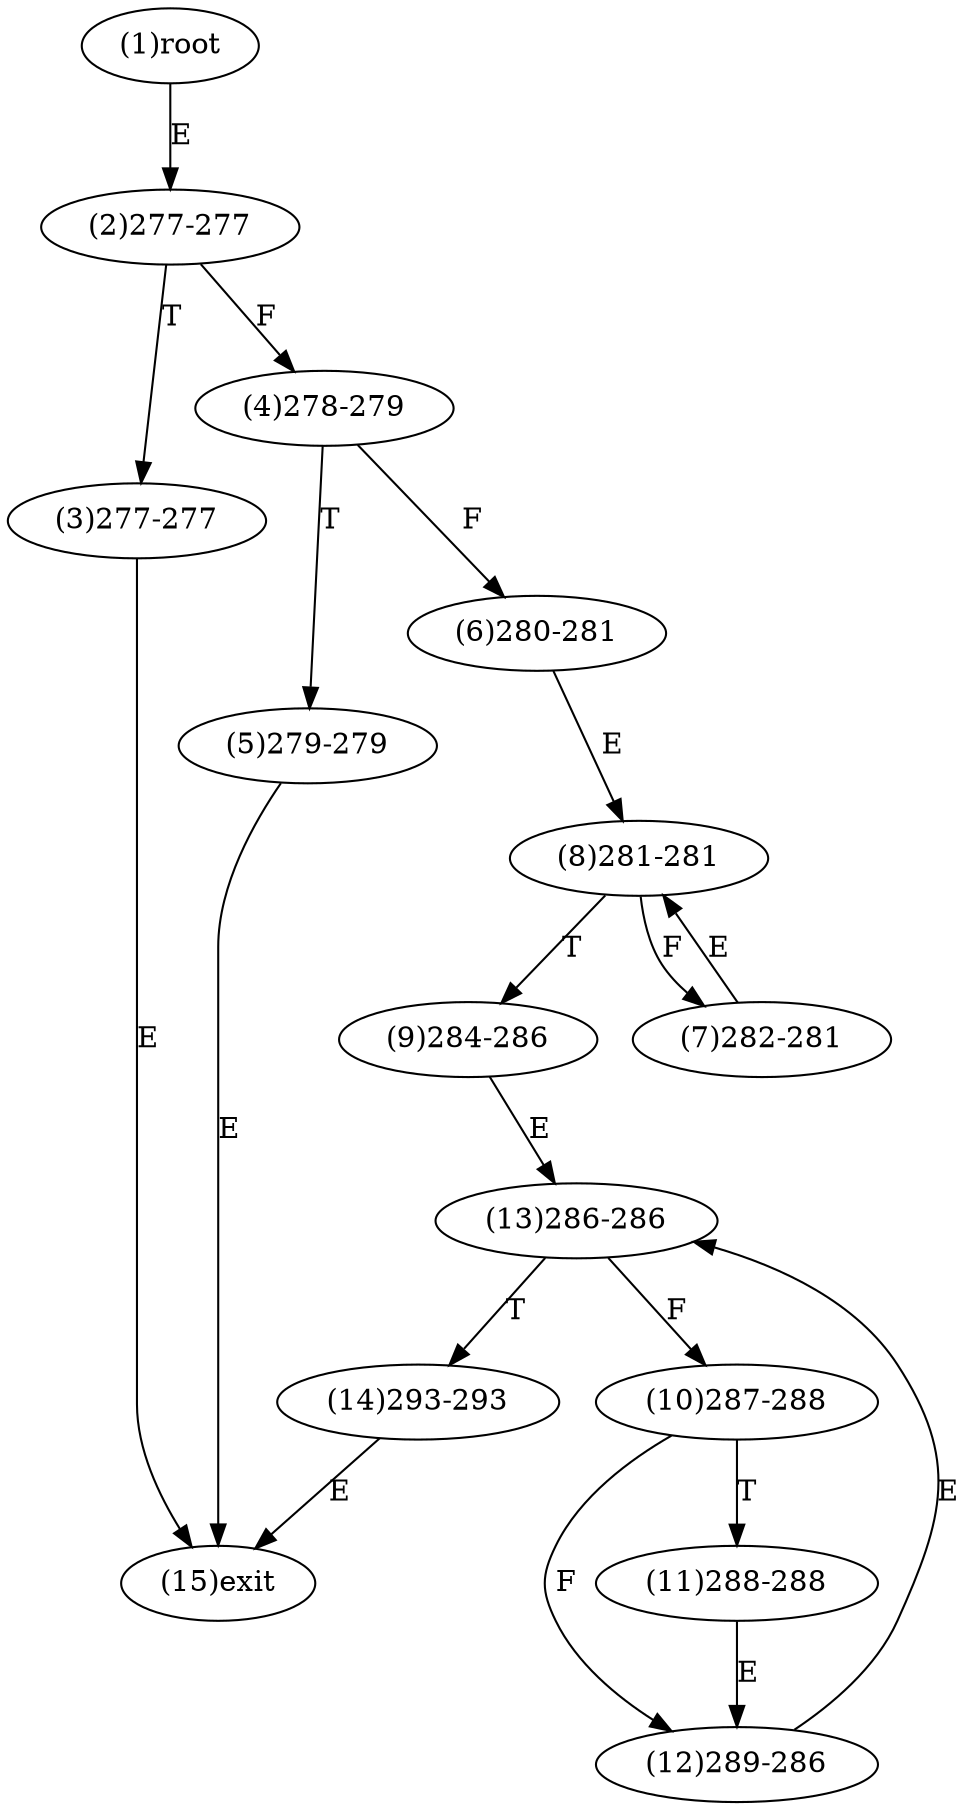 digraph "" { 
1[ label="(1)root"];
2[ label="(2)277-277"];
3[ label="(3)277-277"];
4[ label="(4)278-279"];
5[ label="(5)279-279"];
6[ label="(6)280-281"];
7[ label="(7)282-281"];
8[ label="(8)281-281"];
9[ label="(9)284-286"];
10[ label="(10)287-288"];
11[ label="(11)288-288"];
12[ label="(12)289-286"];
13[ label="(13)286-286"];
14[ label="(14)293-293"];
15[ label="(15)exit"];
1->2[ label="E"];
2->4[ label="F"];
2->3[ label="T"];
3->15[ label="E"];
4->6[ label="F"];
4->5[ label="T"];
5->15[ label="E"];
6->8[ label="E"];
7->8[ label="E"];
8->7[ label="F"];
8->9[ label="T"];
9->13[ label="E"];
10->12[ label="F"];
10->11[ label="T"];
11->12[ label="E"];
12->13[ label="E"];
13->10[ label="F"];
13->14[ label="T"];
14->15[ label="E"];
}